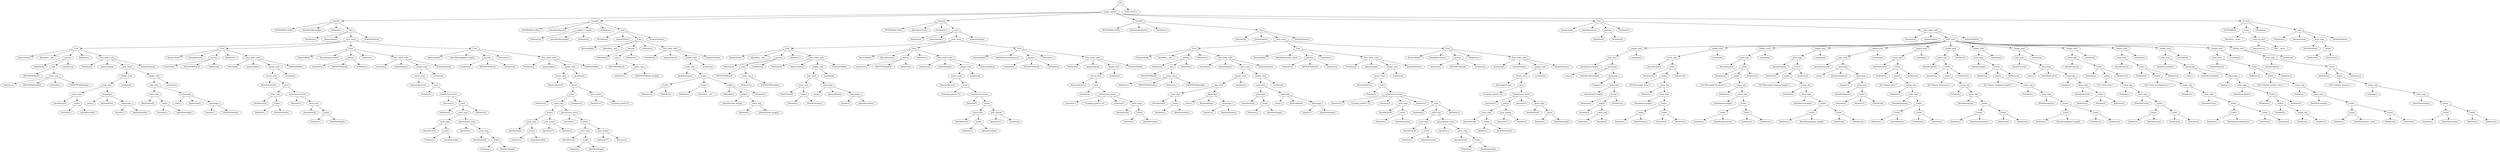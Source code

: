 digraph G {
  node [shape=ellipse, style=filled, fillcolor=white]
node_0 [label="file"]
node_1 [label="single_inputs"]
node_2 [label="classdef"]
node_3 [label="KEYWORD(CLASS)"]
node_2 -> node_3
node_4 [label="Identifier(Rectangle)"]
node_2 -> node_4
node_5 [label="Delimiter(:)"]
node_2 -> node_5
node_6 [label="suite"]
node_7 [label="Newline(nl)"]
node_6 -> node_7
node_8 [label="Indent(Indent)"]
node_6 -> node_8
node_9 [label="stmt_more"]
node_10 [label="Func"]
node_11 [label="Keyword(def)"]
node_10 -> node_11
node_12 [label="Identifier(__init__)"]
node_10 -> node_12
node_13 [label="params"]
node_14 [label="Delimiter(()"]
node_13 -> node_14
node_15 [label="args"]
node_16 [label="IDENTIFIER(self)"]
node_15 -> node_16
node_17 [label="comm_arg_a"]
node_18 [label="Delimiter(,)"]
node_17 -> node_18
node_19 [label="IDENTIFIER(width)"]
node_17 -> node_19
node_20 [label="Delimiter(,)"]
node_17 -> node_20
node_21 [label="IDENTIFIER(height)"]
node_17 -> node_21
node_15 -> node_17
node_13 -> node_15
node_22 [label="Delimiter())"]
node_13 -> node_22
node_10 -> node_13
node_23 [label="Delimiter(:)"]
node_10 -> node_23
node_24 [label="func_body_suite"]
node_25 [label="Newline(nl)"]
node_24 -> node_25
node_26 [label="Indent(Indent)"]
node_24 -> node_26
node_27 [label="stmt_more"]
node_28 [label="simple_stmt"]
node_29 [label="expr_stmt"]
node_30 [label="atom_expr"]
node_31 [label="Identifer(self)"]
node_30 -> node_31
node_32 [label="trailer"]
node_33 [label="Delimiter(.)"]
node_32 -> node_33
node_34 [label="Identifer(width)"]
node_32 -> node_34
node_30 -> node_32
node_29 -> node_30
node_35 [label="Annassign"]
node_36 [label="colon(:)"]
node_35 -> node_36
node_37 [label="Keyword(int)"]
node_35 -> node_37
node_38 [label="Annassign_a"]
node_39 [label="Equals(=)"]
node_38 -> node_39
node_40 [label="Identifer(width)"]
node_38 -> node_40
node_35 -> node_38
node_29 -> node_35
node_28 -> node_29
node_41 [label="newline(nl)"]
node_28 -> node_41
node_27 -> node_28
node_42 [label="simple_stmt"]
node_43 [label="expr_stmt"]
node_44 [label="atom_expr"]
node_45 [label="Identifer(self)"]
node_44 -> node_45
node_46 [label="trailer"]
node_47 [label="Delimiter(.)"]
node_46 -> node_47
node_48 [label="Identifer(height)"]
node_46 -> node_48
node_44 -> node_46
node_43 -> node_44
node_49 [label="Annassign"]
node_50 [label="colon(:)"]
node_49 -> node_50
node_51 [label="Keyword(int)"]
node_49 -> node_51
node_52 [label="Annassign_a"]
node_53 [label="Equals(=)"]
node_52 -> node_53
node_54 [label="Identifer(height)"]
node_52 -> node_54
node_49 -> node_52
node_43 -> node_49
node_42 -> node_43
node_55 [label="newline(nl)"]
node_42 -> node_55
node_27 -> node_42
node_24 -> node_27
node_56 [label="Dedent(Dedent)"]
node_24 -> node_56
node_10 -> node_24
node_9 -> node_10
node_57 [label="Func"]
node_58 [label="Keyword(def)"]
node_57 -> node_58
node_59 [label="Identifier(area)"]
node_57 -> node_59
node_60 [label="params"]
node_61 [label="Delimiter(()"]
node_60 -> node_61
node_62 [label="IDENTIFIER(self)"]
node_60 -> node_62
node_63 [label="Delimiter())"]
node_60 -> node_63
node_57 -> node_60
node_64 [label="Delimiter(:)"]
node_57 -> node_64
node_65 [label="func_body_suite"]
node_66 [label="Newline(nl)"]
node_65 -> node_66
node_67 [label="Indent(Indent)"]
node_65 -> node_67
node_68 [label="simple_stmt"]
node_69 [label="return_stmt"]
node_70 [label="Keyword(return)"]
node_69 -> node_70
node_71 [label="term"]
node_72 [label="atom_expr"]
node_73 [label="Identifer(self)"]
node_72 -> node_73
node_74 [label="trailer"]
node_75 [label="Delimiter(.)"]
node_74 -> node_75
node_76 [label="Identifer(width)"]
node_74 -> node_76
node_72 -> node_74
node_71 -> node_72
node_77 [label="timedivmod_factor"]
node_78 [label="Operator(*)"]
node_77 -> node_78
node_79 [label="atom_expr"]
node_80 [label="Identifer(self)"]
node_79 -> node_80
node_81 [label="trailer"]
node_82 [label="Delimiter(.)"]
node_81 -> node_82
node_83 [label="Identifer(height)"]
node_81 -> node_83
node_79 -> node_81
node_77 -> node_79
node_71 -> node_77
node_69 -> node_71
node_68 -> node_69
node_84 [label="newline(nl)"]
node_68 -> node_84
node_65 -> node_68
node_85 [label="Dedent(Dedent)"]
node_65 -> node_85
node_57 -> node_65
node_9 -> node_57
node_86 [label="Func"]
node_87 [label="Keyword(def)"]
node_86 -> node_87
node_88 [label="Identifier(perimeter)"]
node_86 -> node_88
node_89 [label="params"]
node_90 [label="Delimiter(()"]
node_89 -> node_90
node_91 [label="IDENTIFIER(self)"]
node_89 -> node_91
node_92 [label="Delimiter())"]
node_89 -> node_92
node_86 -> node_89
node_93 [label="Delimiter(:)"]
node_86 -> node_93
node_94 [label="func_body_suite"]
node_95 [label="Newline(nl)"]
node_94 -> node_95
node_96 [label="Indent(Indent)"]
node_94 -> node_96
node_97 [label="simple_stmt"]
node_98 [label="return_stmt"]
node_99 [label="Keyword(return)"]
node_98 -> node_99
node_100 [label="term"]
node_101 [label="Number(2)"]
node_100 -> node_101
node_102 [label="timedivmod_factor"]
node_103 [label="Operator(*)"]
node_102 -> node_103
node_104 [label="atom"]
node_105 [label="Delimiter(()"]
node_104 -> node_105
node_106 [label="arith_expr"]
node_107 [label="atom_expr"]
node_108 [label="Identifer(self)"]
node_107 -> node_108
node_109 [label="trailer"]
node_110 [label="Delimiter(.)"]
node_109 -> node_110
node_111 [label="Identifer(width)"]
node_109 -> node_111
node_107 -> node_109
node_106 -> node_107
node_112 [label="plusorminus_term"]
node_113 [label="Operator(+)"]
node_112 -> node_113
node_114 [label="atom_expr"]
node_115 [label="Identifer(self)"]
node_114 -> node_115
node_116 [label="trailer"]
node_117 [label="Delimiter(.)"]
node_116 -> node_117
node_118 [label="Identifer(height)"]
node_116 -> node_118
node_114 -> node_116
node_112 -> node_114
node_106 -> node_112
node_104 -> node_106
node_119 [label="Delimiter())"]
node_104 -> node_119
node_102 -> node_104
node_100 -> node_102
node_98 -> node_100
node_97 -> node_98
node_120 [label="newline(nl)"]
node_97 -> node_120
node_94 -> node_97
node_121 [label="Dedent(Dedent)"]
node_94 -> node_121
node_86 -> node_94
node_9 -> node_86
node_122 [label="Func"]
node_123 [label="Keyword(def)"]
node_122 -> node_123
node_124 [label="Identifier(diagonal_length)"]
node_122 -> node_124
node_125 [label="params"]
node_126 [label="Delimiter(()"]
node_125 -> node_126
node_127 [label="IDENTIFIER(self)"]
node_125 -> node_127
node_128 [label="Delimiter())"]
node_125 -> node_128
node_122 -> node_125
node_129 [label="Delimiter(:)"]
node_122 -> node_129
node_130 [label="func_body_suite"]
node_131 [label="Newline(nl)"]
node_130 -> node_131
node_132 [label="Indent(Indent)"]
node_130 -> node_132
node_133 [label="simple_stmt"]
node_134 [label="return_stmt"]
node_135 [label="Keyword(return)"]
node_134 -> node_135
node_136 [label="power"]
node_137 [label="atom"]
node_138 [label="Delimiter(()"]
node_137 -> node_138
node_139 [label="arith_expr"]
node_140 [label="power"]
node_141 [label="atom_expr"]
node_142 [label="Identifer(self)"]
node_141 -> node_142
node_143 [label="trailer"]
node_144 [label="Delimiter(.)"]
node_143 -> node_144
node_145 [label="Identifer(width)"]
node_143 -> node_145
node_141 -> node_143
node_140 -> node_141
node_146 [label="pow_maybe"]
node_147 [label="Operator(**)"]
node_146 -> node_147
node_148 [label="Number(2)"]
node_146 -> node_148
node_140 -> node_146
node_139 -> node_140
node_149 [label="plusorminus_term"]
node_150 [label="Operator(+)"]
node_149 -> node_150
node_151 [label="power"]
node_152 [label="atom_expr"]
node_153 [label="Identifer(self)"]
node_152 -> node_153
node_154 [label="trailer"]
node_155 [label="Delimiter(.)"]
node_154 -> node_155
node_156 [label="Identifer(height)"]
node_154 -> node_156
node_152 -> node_154
node_151 -> node_152
node_157 [label="pow_maybe"]
node_158 [label="Operator(**)"]
node_157 -> node_158
node_159 [label="Number(2)"]
node_157 -> node_159
node_151 -> node_157
node_149 -> node_151
node_139 -> node_149
node_137 -> node_139
node_160 [label="Delimiter())"]
node_137 -> node_160
node_136 -> node_137
node_161 [label="pow_maybe"]
node_162 [label="Operator(**)"]
node_161 -> node_162
node_163 [label="FLoating_point(0.5)"]
node_161 -> node_163
node_136 -> node_161
node_134 -> node_136
node_133 -> node_134
node_164 [label="newline(nl)"]
node_133 -> node_164
node_130 -> node_133
node_165 [label="Dedent(Dedent)"]
node_130 -> node_165
node_122 -> node_130
node_9 -> node_122
node_6 -> node_9
node_166 [label="Dedent(Dedent)"]
node_6 -> node_166
node_2 -> node_6
node_1 -> node_2
node_167 [label="classdef"]
node_168 [label="KEYWORD(CLASS)"]
node_167 -> node_168
node_169 [label="Identifier(Square)"]
node_167 -> node_169
node_170 [label="l_arglist_r_maybe"]
node_171 [label="Delimiter(()"]
node_170 -> node_171
node_172 [label="Identifer(Rectangle)"]
node_170 -> node_172
node_173 [label="Delimiter())"]
node_170 -> node_173
node_167 -> node_170
node_174 [label="Delimiter(:)"]
node_167 -> node_174
node_175 [label="suite"]
node_176 [label="Newline(nl)"]
node_175 -> node_176
node_177 [label="Indent(Indent)"]
node_175 -> node_177
node_178 [label="Func"]
node_179 [label="Keyword(def)"]
node_178 -> node_179
node_180 [label="Identifier(__init__)"]
node_178 -> node_180
node_181 [label="params"]
node_182 [label="Delimiter(()"]
node_181 -> node_182
node_183 [label="args"]
node_184 [label="IDENTIFIER(self)"]
node_183 -> node_184
node_185 [label="comm_arg_a"]
node_186 [label="Delimiter(,)"]
node_185 -> node_186
node_187 [label="IDENTIFIER(side_length)"]
node_185 -> node_187
node_183 -> node_185
node_181 -> node_183
node_188 [label="Delimiter())"]
node_181 -> node_188
node_178 -> node_181
node_189 [label="Delimiter(:)"]
node_178 -> node_189
node_190 [label="func_body_suite"]
node_191 [label="Newline(nl)"]
node_190 -> node_191
node_192 [label="Indent(Indent)"]
node_190 -> node_192
node_193 [label="simple_stmt"]
node_194 [label="atom_expr"]
node_195 [label="Identifer(super)"]
node_194 -> node_195
node_196 [label="trailer_"]
node_197 [label="trailer"]
node_198 [label="Delimiter(()"]
node_197 -> node_198
node_199 [label="Delimiter())"]
node_197 -> node_199
node_196 -> node_197
node_200 [label="trailer"]
node_201 [label="Delimiter(.)"]
node_200 -> node_201
node_202 [label="Identifer(__init__)"]
node_200 -> node_202
node_196 -> node_200
node_203 [label="trailer"]
node_204 [label="Delimiter(()"]
node_203 -> node_204
node_205 [label="arglist"]
node_206 [label="Identifer(side_length)"]
node_205 -> node_206
node_207 [label="comm_arg"]
node_208 [label="Delimiter(,)"]
node_207 -> node_208
node_209 [label="Identifer(side_length)"]
node_207 -> node_209
node_205 -> node_207
node_203 -> node_205
node_210 [label="Delimiter())"]
node_203 -> node_210
node_196 -> node_203
node_194 -> node_196
node_193 -> node_194
node_211 [label="newline(nl)"]
node_193 -> node_211
node_190 -> node_193
node_212 [label="Dedent(Dedent)"]
node_190 -> node_212
node_178 -> node_190
node_175 -> node_178
node_213 [label="Dedent(Dedent)"]
node_175 -> node_213
node_167 -> node_175
node_1 -> node_167
node_214 [label="classdef"]
node_215 [label="KEYWORD(CLASS)"]
node_214 -> node_215
node_216 [label="Identifier(Circle)"]
node_214 -> node_216
node_217 [label="Delimiter(:)"]
node_214 -> node_217
node_218 [label="suite"]
node_219 [label="Newline(nl)"]
node_218 -> node_219
node_220 [label="Indent(Indent)"]
node_218 -> node_220
node_221 [label="stmt_more"]
node_222 [label="Func"]
node_223 [label="Keyword(def)"]
node_222 -> node_223
node_224 [label="Identifier(__init__)"]
node_222 -> node_224
node_225 [label="params"]
node_226 [label="Delimiter(()"]
node_225 -> node_226
node_227 [label="args"]
node_228 [label="IDENTIFIER(self)"]
node_227 -> node_228
node_229 [label="comm_arg_a"]
node_230 [label="Delimiter(,)"]
node_229 -> node_230
node_231 [label="IDENTIFIER(radius)"]
node_229 -> node_231
node_227 -> node_229
node_225 -> node_227
node_232 [label="Delimiter())"]
node_225 -> node_232
node_222 -> node_225
node_233 [label="Delimiter(:)"]
node_222 -> node_233
node_234 [label="func_body_suite"]
node_235 [label="Newline(nl)"]
node_234 -> node_235
node_236 [label="Indent(Indent)"]
node_234 -> node_236
node_237 [label="simple_stmt"]
node_238 [label="expr_stmt"]
node_239 [label="atom_expr"]
node_240 [label="Identifer(self)"]
node_239 -> node_240
node_241 [label="trailer"]
node_242 [label="Delimiter(.)"]
node_241 -> node_242
node_243 [label="Identifer(radius)"]
node_241 -> node_243
node_239 -> node_241
node_238 -> node_239
node_244 [label="Annassign"]
node_245 [label="colon(:)"]
node_244 -> node_245
node_246 [label="Keyword(float)"]
node_244 -> node_246
node_247 [label="Annassign_a"]
node_248 [label="Equals(=)"]
node_247 -> node_248
node_249 [label="Identifer(radius)"]
node_247 -> node_249
node_244 -> node_247
node_238 -> node_244
node_237 -> node_238
node_250 [label="newline(nl)"]
node_237 -> node_250
node_234 -> node_237
node_251 [label="Dedent(Dedent)"]
node_234 -> node_251
node_222 -> node_234
node_221 -> node_222
node_252 [label="Func"]
node_253 [label="Keyword(def)"]
node_252 -> node_253
node_254 [label="Identifier(area)"]
node_252 -> node_254
node_255 [label="params"]
node_256 [label="Delimiter(()"]
node_255 -> node_256
node_257 [label="IDENTIFIER(self)"]
node_255 -> node_257
node_258 [label="Delimiter())"]
node_255 -> node_258
node_252 -> node_255
node_259 [label="Delimiter(:)"]
node_252 -> node_259
node_260 [label="func_body_suite"]
node_261 [label="Newline(nl)"]
node_260 -> node_261
node_262 [label="Indent(Indent)"]
node_260 -> node_262
node_263 [label="simple_stmt"]
node_264 [label="return_stmt"]
node_265 [label="Keyword(return)"]
node_264 -> node_265
node_266 [label="term"]
node_267 [label="FLoating_point(3.14)"]
node_266 -> node_267
node_268 [label="timedivmod_factor"]
node_269 [label="Operator(*)"]
node_268 -> node_269
node_270 [label="power"]
node_271 [label="atom_expr"]
node_272 [label="Identifer(self)"]
node_271 -> node_272
node_273 [label="trailer"]
node_274 [label="Delimiter(.)"]
node_273 -> node_274
node_275 [label="Identifer(radius)"]
node_273 -> node_275
node_271 -> node_273
node_270 -> node_271
node_276 [label="pow_maybe"]
node_277 [label="Operator(**)"]
node_276 -> node_277
node_278 [label="Number(2)"]
node_276 -> node_278
node_270 -> node_276
node_268 -> node_270
node_266 -> node_268
node_264 -> node_266
node_263 -> node_264
node_279 [label="newline(nl)"]
node_263 -> node_279
node_260 -> node_263
node_280 [label="Dedent(Dedent)"]
node_260 -> node_280
node_252 -> node_260
node_221 -> node_252
node_281 [label="Func"]
node_282 [label="Keyword(def)"]
node_281 -> node_282
node_283 [label="Identifier(circumference)"]
node_281 -> node_283
node_284 [label="params"]
node_285 [label="Delimiter(()"]
node_284 -> node_285
node_286 [label="IDENTIFIER(self)"]
node_284 -> node_286
node_287 [label="Delimiter())"]
node_284 -> node_287
node_281 -> node_284
node_288 [label="Delimiter(:)"]
node_281 -> node_288
node_289 [label="func_body_suite"]
node_290 [label="Newline(nl)"]
node_289 -> node_290
node_291 [label="Indent(Indent)"]
node_289 -> node_291
node_292 [label="simple_stmt"]
node_293 [label="return_stmt"]
node_294 [label="Keyword(return)"]
node_293 -> node_294
node_295 [label="term"]
node_296 [label="Number(2)"]
node_295 -> node_296
node_297 [label="timedivmod_factor"]
node_298 [label="Operator(*)"]
node_297 -> node_298
node_299 [label="FLoating_point(3.14)"]
node_297 -> node_299
node_300 [label="Operator(*)"]
node_297 -> node_300
node_301 [label="atom_expr"]
node_302 [label="Identifer(self)"]
node_301 -> node_302
node_303 [label="trailer"]
node_304 [label="Delimiter(.)"]
node_303 -> node_304
node_305 [label="Identifer(radius)"]
node_303 -> node_305
node_301 -> node_303
node_297 -> node_301
node_295 -> node_297
node_293 -> node_295
node_292 -> node_293
node_306 [label="newline(nl)"]
node_292 -> node_306
node_289 -> node_292
node_307 [label="Dedent(Dedent)"]
node_289 -> node_307
node_281 -> node_289
node_221 -> node_281
node_218 -> node_221
node_308 [label="Dedent(Dedent)"]
node_218 -> node_308
node_214 -> node_218
node_1 -> node_214
node_309 [label="classdef"]
node_310 [label="KEYWORD(CLASS)"]
node_309 -> node_310
node_311 [label="Identifier(Cylinder)"]
node_309 -> node_311
node_312 [label="Delimiter(:)"]
node_309 -> node_312
node_313 [label="suite"]
node_314 [label="Newline(nl)"]
node_313 -> node_314
node_315 [label="Indent(Indent)"]
node_313 -> node_315
node_316 [label="stmt_more"]
node_317 [label="Func"]
node_318 [label="Keyword(def)"]
node_317 -> node_318
node_319 [label="Identifier(__init__)"]
node_317 -> node_319
node_320 [label="params"]
node_321 [label="Delimiter(()"]
node_320 -> node_321
node_322 [label="args"]
node_323 [label="IDENTIFIER(self)"]
node_322 -> node_323
node_324 [label="comm_arg_a"]
node_325 [label="Delimiter(,)"]
node_324 -> node_325
node_326 [label="IDENTIFIER(radius)"]
node_324 -> node_326
node_327 [label="Delimiter(,)"]
node_324 -> node_327
node_328 [label="IDENTIFIER(height)"]
node_324 -> node_328
node_322 -> node_324
node_320 -> node_322
node_329 [label="Delimiter())"]
node_320 -> node_329
node_317 -> node_320
node_330 [label="Delimiter(:)"]
node_317 -> node_330
node_331 [label="func_body_suite"]
node_332 [label="Newline(nl)"]
node_331 -> node_332
node_333 [label="Indent(Indent)"]
node_331 -> node_333
node_334 [label="stmt_more"]
node_335 [label="simple_stmt"]
node_336 [label="expr_stmt"]
node_337 [label="atom_expr"]
node_338 [label="Identifer(self)"]
node_337 -> node_338
node_339 [label="trailer"]
node_340 [label="Delimiter(.)"]
node_339 -> node_340
node_341 [label="Identifer(radius)"]
node_339 -> node_341
node_337 -> node_339
node_336 -> node_337
node_342 [label="Annassign"]
node_343 [label="colon(:)"]
node_342 -> node_343
node_344 [label="Keyword(float)"]
node_342 -> node_344
node_345 [label="Annassign_a"]
node_346 [label="Equals(=)"]
node_345 -> node_346
node_347 [label="Identifer(radius)"]
node_345 -> node_347
node_342 -> node_345
node_336 -> node_342
node_335 -> node_336
node_348 [label="newline(nl)"]
node_335 -> node_348
node_334 -> node_335
node_349 [label="simple_stmt"]
node_350 [label="expr_stmt"]
node_351 [label="atom_expr"]
node_352 [label="Identifer(self)"]
node_351 -> node_352
node_353 [label="trailer"]
node_354 [label="Delimiter(.)"]
node_353 -> node_354
node_355 [label="Identifer(height)"]
node_353 -> node_355
node_351 -> node_353
node_350 -> node_351
node_356 [label="Annassign"]
node_357 [label="colon(:)"]
node_356 -> node_357
node_358 [label="Keyword(float)"]
node_356 -> node_358
node_359 [label="Annassign_a"]
node_360 [label="Equals(=)"]
node_359 -> node_360
node_361 [label="Identifer(height)"]
node_359 -> node_361
node_356 -> node_359
node_350 -> node_356
node_349 -> node_350
node_362 [label="newline(nl)"]
node_349 -> node_362
node_334 -> node_349
node_331 -> node_334
node_363 [label="Dedent(Dedent)"]
node_331 -> node_363
node_317 -> node_331
node_316 -> node_317
node_364 [label="Func"]
node_365 [label="Keyword(def)"]
node_364 -> node_365
node_366 [label="Identifier(surface_area)"]
node_364 -> node_366
node_367 [label="params"]
node_368 [label="Delimiter(()"]
node_367 -> node_368
node_369 [label="IDENTIFIER(self)"]
node_367 -> node_369
node_370 [label="Delimiter())"]
node_367 -> node_370
node_364 -> node_367
node_371 [label="Delimiter(:)"]
node_364 -> node_371
node_372 [label="func_body_suite"]
node_373 [label="Newline(nl)"]
node_372 -> node_373
node_374 [label="Indent(Indent)"]
node_372 -> node_374
node_375 [label="simple_stmt"]
node_376 [label="return_stmt"]
node_377 [label="Keyword(return)"]
node_376 -> node_377
node_378 [label="term"]
node_379 [label="Number(2)"]
node_378 -> node_379
node_380 [label="timedivmod_factor"]
node_381 [label="Operator(*)"]
node_380 -> node_381
node_382 [label="FLoating_point(3.14)"]
node_380 -> node_382
node_383 [label="Operator(*)"]
node_380 -> node_383
node_384 [label="atom_expr"]
node_385 [label="Identifer(self)"]
node_384 -> node_385
node_386 [label="trailer"]
node_387 [label="Delimiter(.)"]
node_386 -> node_387
node_388 [label="Identifer(radius)"]
node_386 -> node_388
node_384 -> node_386
node_380 -> node_384
node_389 [label="Operator(*)"]
node_380 -> node_389
node_390 [label="atom"]
node_391 [label="Delimiter(()"]
node_390 -> node_391
node_392 [label="arith_expr"]
node_393 [label="atom_expr"]
node_394 [label="Identifer(self)"]
node_393 -> node_394
node_395 [label="trailer"]
node_396 [label="Delimiter(.)"]
node_395 -> node_396
node_397 [label="Identifer(radius)"]
node_395 -> node_397
node_393 -> node_395
node_392 -> node_393
node_398 [label="plusorminus_term"]
node_399 [label="Operator(+)"]
node_398 -> node_399
node_400 [label="atom_expr"]
node_401 [label="Identifer(self)"]
node_400 -> node_401
node_402 [label="trailer"]
node_403 [label="Delimiter(.)"]
node_402 -> node_403
node_404 [label="Identifer(height)"]
node_402 -> node_404
node_400 -> node_402
node_398 -> node_400
node_392 -> node_398
node_390 -> node_392
node_405 [label="Delimiter())"]
node_390 -> node_405
node_380 -> node_390
node_378 -> node_380
node_376 -> node_378
node_375 -> node_376
node_406 [label="newline(nl)"]
node_375 -> node_406
node_372 -> node_375
node_407 [label="Dedent(Dedent)"]
node_372 -> node_407
node_364 -> node_372
node_316 -> node_364
node_408 [label="Func"]
node_409 [label="Keyword(def)"]
node_408 -> node_409
node_410 [label="Identifier(volume)"]
node_408 -> node_410
node_411 [label="params"]
node_412 [label="Delimiter(()"]
node_411 -> node_412
node_413 [label="IDENTIFIER(self)"]
node_411 -> node_413
node_414 [label="Delimiter())"]
node_411 -> node_414
node_408 -> node_411
node_415 [label="Delimiter(:)"]
node_408 -> node_415
node_416 [label="func_body_suite"]
node_417 [label="Newline(nl)"]
node_416 -> node_417
node_418 [label="Indent(Indent)"]
node_416 -> node_418
node_419 [label="simple_stmt"]
node_420 [label="return_stmt"]
node_421 [label="Keyword(return)"]
node_420 -> node_421
node_422 [label="term"]
node_423 [label="FLoating_point(3.14)"]
node_422 -> node_423
node_424 [label="timedivmod_factor"]
node_425 [label="Operator(*)"]
node_424 -> node_425
node_426 [label="power"]
node_427 [label="atom_expr"]
node_428 [label="Identifer(self)"]
node_427 -> node_428
node_429 [label="trailer"]
node_430 [label="Delimiter(.)"]
node_429 -> node_430
node_431 [label="Identifer(radius)"]
node_429 -> node_431
node_427 -> node_429
node_426 -> node_427
node_432 [label="pow_maybe"]
node_433 [label="Operator(**)"]
node_432 -> node_433
node_434 [label="Number(2)"]
node_432 -> node_434
node_426 -> node_432
node_424 -> node_426
node_435 [label="Operator(*)"]
node_424 -> node_435
node_436 [label="atom_expr"]
node_437 [label="Identifer(self)"]
node_436 -> node_437
node_438 [label="trailer"]
node_439 [label="Delimiter(.)"]
node_438 -> node_439
node_440 [label="Identifer(height)"]
node_438 -> node_440
node_436 -> node_438
node_424 -> node_436
node_422 -> node_424
node_420 -> node_422
node_419 -> node_420
node_441 [label="newline(nl)"]
node_419 -> node_441
node_416 -> node_419
node_442 [label="Dedent(Dedent)"]
node_416 -> node_442
node_408 -> node_416
node_316 -> node_408
node_313 -> node_316
node_443 [label="Dedent(Dedent)"]
node_313 -> node_443
node_309 -> node_313
node_1 -> node_309
node_444 [label="Func"]
node_445 [label="Keyword(def)"]
node_444 -> node_445
node_446 [label="Identifier(main)"]
node_444 -> node_446
node_447 [label="params"]
node_448 [label="Delimiter(()"]
node_447 -> node_448
node_449 [label="Delimiter())"]
node_447 -> node_449
node_444 -> node_447
node_450 [label="Delimiter(:)"]
node_444 -> node_450
node_451 [label="func_body_suite"]
node_452 [label="Newline(nl)"]
node_451 -> node_452
node_453 [label="Indent(Indent)"]
node_451 -> node_453
node_454 [label="stmt_more"]
node_455 [label="simple_stmt"]
node_456 [label="expr_stmt"]
node_457 [label="Identifer(rectangle)"]
node_456 -> node_457
node_458 [label="Annassign"]
node_459 [label="colon(:)"]
node_458 -> node_459
node_460 [label="Identifier(Rectangle)"]
node_458 -> node_460
node_461 [label="Annassign_a"]
node_462 [label="Equals(=)"]
node_461 -> node_462
node_463 [label="atom_expr"]
node_464 [label="Identifer(Rectangle)"]
node_463 -> node_464
node_465 [label="trailer"]
node_466 [label="Delimiter(()"]
node_465 -> node_466
node_467 [label="arglist"]
node_468 [label="Number(5)"]
node_467 -> node_468
node_469 [label="comm_arg"]
node_470 [label="Delimiter(,)"]
node_469 -> node_470
node_471 [label="Number(4)"]
node_469 -> node_471
node_467 -> node_469
node_465 -> node_467
node_472 [label="Delimiter())"]
node_465 -> node_472
node_463 -> node_465
node_461 -> node_463
node_458 -> node_461
node_456 -> node_458
node_455 -> node_456
node_473 [label="newline(nl)"]
node_455 -> node_473
node_454 -> node_455
node_474 [label="simple_stmt"]
node_475 [label="atom_expr"]
node_476 [label="Identifer(print)"]
node_475 -> node_476
node_477 [label="trailer"]
node_478 [label="Delimiter(()"]
node_477 -> node_478
node_479 [label="arglist"]
node_480 [label="Str(\"Rectangle Area:\")"]
node_479 -> node_480
node_481 [label="comm_arg"]
node_482 [label="Delimiter(,)"]
node_481 -> node_482
node_483 [label="atom_expr"]
node_484 [label="Identifer(rectangle)"]
node_483 -> node_484
node_485 [label="trailer_"]
node_486 [label="trailer"]
node_487 [label="Delimiter(.)"]
node_486 -> node_487
node_488 [label="Identifer(area)"]
node_486 -> node_488
node_485 -> node_486
node_489 [label="trailer"]
node_490 [label="Delimiter(()"]
node_489 -> node_490
node_491 [label="Delimiter())"]
node_489 -> node_491
node_485 -> node_489
node_483 -> node_485
node_481 -> node_483
node_479 -> node_481
node_477 -> node_479
node_492 [label="Delimiter())"]
node_477 -> node_492
node_475 -> node_477
node_474 -> node_475
node_493 [label="newline(nl)"]
node_474 -> node_493
node_454 -> node_474
node_494 [label="simple_stmt"]
node_495 [label="atom_expr"]
node_496 [label="Identifer(print)"]
node_495 -> node_496
node_497 [label="trailer"]
node_498 [label="Delimiter(()"]
node_497 -> node_498
node_499 [label="arglist"]
node_500 [label="Str(\"Rectangle Perimeter:\")"]
node_499 -> node_500
node_501 [label="comm_arg"]
node_502 [label="Delimiter(,)"]
node_501 -> node_502
node_503 [label="atom_expr"]
node_504 [label="Identifer(rectangle)"]
node_503 -> node_504
node_505 [label="trailer_"]
node_506 [label="trailer"]
node_507 [label="Delimiter(.)"]
node_506 -> node_507
node_508 [label="Identifer(perimeter)"]
node_506 -> node_508
node_505 -> node_506
node_509 [label="trailer"]
node_510 [label="Delimiter(()"]
node_509 -> node_510
node_511 [label="Delimiter())"]
node_509 -> node_511
node_505 -> node_509
node_503 -> node_505
node_501 -> node_503
node_499 -> node_501
node_497 -> node_499
node_512 [label="Delimiter())"]
node_497 -> node_512
node_495 -> node_497
node_494 -> node_495
node_513 [label="newline(nl)"]
node_494 -> node_513
node_454 -> node_494
node_514 [label="simple_stmt"]
node_515 [label="atom_expr"]
node_516 [label="Identifer(print)"]
node_515 -> node_516
node_517 [label="trailer"]
node_518 [label="Delimiter(()"]
node_517 -> node_518
node_519 [label="arglist"]
node_520 [label="Str(\"Rectangle Diagonal Length:\")"]
node_519 -> node_520
node_521 [label="comm_arg"]
node_522 [label="Delimiter(,)"]
node_521 -> node_522
node_523 [label="atom_expr"]
node_524 [label="Identifer(rectangle)"]
node_523 -> node_524
node_525 [label="trailer_"]
node_526 [label="trailer"]
node_527 [label="Delimiter(.)"]
node_526 -> node_527
node_528 [label="Identifer(diagonal_length)"]
node_526 -> node_528
node_525 -> node_526
node_529 [label="trailer"]
node_530 [label="Delimiter(()"]
node_529 -> node_530
node_531 [label="Delimiter())"]
node_529 -> node_531
node_525 -> node_529
node_523 -> node_525
node_521 -> node_523
node_519 -> node_521
node_517 -> node_519
node_532 [label="Delimiter())"]
node_517 -> node_532
node_515 -> node_517
node_514 -> node_515
node_533 [label="newline(nl)"]
node_514 -> node_533
node_454 -> node_514
node_534 [label="simple_stmt"]
node_535 [label="expr_stmt"]
node_536 [label="Identifer(square)"]
node_535 -> node_536
node_537 [label="Annassign"]
node_538 [label="colon(:)"]
node_537 -> node_538
node_539 [label="Identifier(Square)"]
node_537 -> node_539
node_540 [label="Annassign_a"]
node_541 [label="Equals(=)"]
node_540 -> node_541
node_542 [label="atom_expr"]
node_543 [label="Identifer(Square)"]
node_542 -> node_543
node_544 [label="trailer"]
node_545 [label="Delimiter(()"]
node_544 -> node_545
node_546 [label="Number(5)"]
node_544 -> node_546
node_547 [label="Delimiter())"]
node_544 -> node_547
node_542 -> node_544
node_540 -> node_542
node_537 -> node_540
node_535 -> node_537
node_534 -> node_535
node_548 [label="newline(nl)"]
node_534 -> node_548
node_454 -> node_534
node_549 [label="simple_stmt"]
node_550 [label="atom_expr"]
node_551 [label="Identifer(print)"]
node_550 -> node_551
node_552 [label="trailer"]
node_553 [label="Delimiter(()"]
node_552 -> node_553
node_554 [label="arglist"]
node_555 [label="Str(\"Square Area:\")"]
node_554 -> node_555
node_556 [label="comm_arg"]
node_557 [label="Delimiter(,)"]
node_556 -> node_557
node_558 [label="atom_expr"]
node_559 [label="Identifer(square)"]
node_558 -> node_559
node_560 [label="trailer_"]
node_561 [label="trailer"]
node_562 [label="Delimiter(.)"]
node_561 -> node_562
node_563 [label="Identifer(area)"]
node_561 -> node_563
node_560 -> node_561
node_564 [label="trailer"]
node_565 [label="Delimiter(()"]
node_564 -> node_565
node_566 [label="Delimiter())"]
node_564 -> node_566
node_560 -> node_564
node_558 -> node_560
node_556 -> node_558
node_554 -> node_556
node_552 -> node_554
node_567 [label="Delimiter())"]
node_552 -> node_567
node_550 -> node_552
node_549 -> node_550
node_568 [label="newline(nl)"]
node_549 -> node_568
node_454 -> node_549
node_569 [label="simple_stmt"]
node_570 [label="atom_expr"]
node_571 [label="Identifer(print)"]
node_570 -> node_571
node_572 [label="trailer"]
node_573 [label="Delimiter(()"]
node_572 -> node_573
node_574 [label="arglist"]
node_575 [label="Str(\"Square Perimeter:\")"]
node_574 -> node_575
node_576 [label="comm_arg"]
node_577 [label="Delimiter(,)"]
node_576 -> node_577
node_578 [label="atom_expr"]
node_579 [label="Identifer(square)"]
node_578 -> node_579
node_580 [label="trailer_"]
node_581 [label="trailer"]
node_582 [label="Delimiter(.)"]
node_581 -> node_582
node_583 [label="Identifer(perimeter)"]
node_581 -> node_583
node_580 -> node_581
node_584 [label="trailer"]
node_585 [label="Delimiter(()"]
node_584 -> node_585
node_586 [label="Delimiter())"]
node_584 -> node_586
node_580 -> node_584
node_578 -> node_580
node_576 -> node_578
node_574 -> node_576
node_572 -> node_574
node_587 [label="Delimiter())"]
node_572 -> node_587
node_570 -> node_572
node_569 -> node_570
node_588 [label="newline(nl)"]
node_569 -> node_588
node_454 -> node_569
node_589 [label="simple_stmt"]
node_590 [label="atom_expr"]
node_591 [label="Identifer(print)"]
node_590 -> node_591
node_592 [label="trailer"]
node_593 [label="Delimiter(()"]
node_592 -> node_593
node_594 [label="arglist"]
node_595 [label="Str(\"Square Diagonal Length:\")"]
node_594 -> node_595
node_596 [label="comm_arg"]
node_597 [label="Delimiter(,)"]
node_596 -> node_597
node_598 [label="atom_expr"]
node_599 [label="Identifer(square)"]
node_598 -> node_599
node_600 [label="trailer_"]
node_601 [label="trailer"]
node_602 [label="Delimiter(.)"]
node_601 -> node_602
node_603 [label="Identifer(diagonal_length)"]
node_601 -> node_603
node_600 -> node_601
node_604 [label="trailer"]
node_605 [label="Delimiter(()"]
node_604 -> node_605
node_606 [label="Delimiter())"]
node_604 -> node_606
node_600 -> node_604
node_598 -> node_600
node_596 -> node_598
node_594 -> node_596
node_592 -> node_594
node_607 [label="Delimiter())"]
node_592 -> node_607
node_590 -> node_592
node_589 -> node_590
node_608 [label="newline(nl)"]
node_589 -> node_608
node_454 -> node_589
node_609 [label="simple_stmt"]
node_610 [label="expr_stmt"]
node_611 [label="Identifer(circle)"]
node_610 -> node_611
node_612 [label="Annassign"]
node_613 [label="colon(:)"]
node_612 -> node_613
node_614 [label="Identifier(Circle)"]
node_612 -> node_614
node_615 [label="Annassign_a"]
node_616 [label="Equals(=)"]
node_615 -> node_616
node_617 [label="atom_expr"]
node_618 [label="Identifer(Circle)"]
node_617 -> node_618
node_619 [label="trailer"]
node_620 [label="Delimiter(()"]
node_619 -> node_620
node_621 [label="Number(3)"]
node_619 -> node_621
node_622 [label="Delimiter())"]
node_619 -> node_622
node_617 -> node_619
node_615 -> node_617
node_612 -> node_615
node_610 -> node_612
node_609 -> node_610
node_623 [label="newline(nl)"]
node_609 -> node_623
node_454 -> node_609
node_624 [label="simple_stmt"]
node_625 [label="atom_expr"]
node_626 [label="Identifer(print)"]
node_625 -> node_626
node_627 [label="trailer"]
node_628 [label="Delimiter(()"]
node_627 -> node_628
node_629 [label="arglist"]
node_630 [label="Str(\"Circle Area:\")"]
node_629 -> node_630
node_631 [label="comm_arg"]
node_632 [label="Delimiter(,)"]
node_631 -> node_632
node_633 [label="atom_expr"]
node_634 [label="Identifer(circle)"]
node_633 -> node_634
node_635 [label="trailer_"]
node_636 [label="trailer"]
node_637 [label="Delimiter(.)"]
node_636 -> node_637
node_638 [label="Identifer(area)"]
node_636 -> node_638
node_635 -> node_636
node_639 [label="trailer"]
node_640 [label="Delimiter(()"]
node_639 -> node_640
node_641 [label="Delimiter())"]
node_639 -> node_641
node_635 -> node_639
node_633 -> node_635
node_631 -> node_633
node_629 -> node_631
node_627 -> node_629
node_642 [label="Delimiter())"]
node_627 -> node_642
node_625 -> node_627
node_624 -> node_625
node_643 [label="newline(nl)"]
node_624 -> node_643
node_454 -> node_624
node_644 [label="simple_stmt"]
node_645 [label="atom_expr"]
node_646 [label="Identifer(print)"]
node_645 -> node_646
node_647 [label="trailer"]
node_648 [label="Delimiter(()"]
node_647 -> node_648
node_649 [label="arglist"]
node_650 [label="Str(\"Circle Circumference:\")"]
node_649 -> node_650
node_651 [label="comm_arg"]
node_652 [label="Delimiter(,)"]
node_651 -> node_652
node_653 [label="atom_expr"]
node_654 [label="Identifer(circle)"]
node_653 -> node_654
node_655 [label="trailer_"]
node_656 [label="trailer"]
node_657 [label="Delimiter(.)"]
node_656 -> node_657
node_658 [label="Identifer(circumference)"]
node_656 -> node_658
node_655 -> node_656
node_659 [label="trailer"]
node_660 [label="Delimiter(()"]
node_659 -> node_660
node_661 [label="Delimiter())"]
node_659 -> node_661
node_655 -> node_659
node_653 -> node_655
node_651 -> node_653
node_649 -> node_651
node_647 -> node_649
node_662 [label="Delimiter())"]
node_647 -> node_662
node_645 -> node_647
node_644 -> node_645
node_663 [label="newline(nl)"]
node_644 -> node_663
node_454 -> node_644
node_664 [label="simple_stmt"]
node_665 [label="expr_stmt"]
node_666 [label="Identifer(cylinder)"]
node_665 -> node_666
node_667 [label="Annassign"]
node_668 [label="colon(:)"]
node_667 -> node_668
node_669 [label="Identifier(Cylinder)"]
node_667 -> node_669
node_670 [label="Annassign_a"]
node_671 [label="Equals(=)"]
node_670 -> node_671
node_672 [label="atom_expr"]
node_673 [label="Identifer(Cylinder)"]
node_672 -> node_673
node_674 [label="trailer"]
node_675 [label="Delimiter(()"]
node_674 -> node_675
node_676 [label="arglist"]
node_677 [label="Number(3)"]
node_676 -> node_677
node_678 [label="comm_arg"]
node_679 [label="Delimiter(,)"]
node_678 -> node_679
node_680 [label="Number(5)"]
node_678 -> node_680
node_676 -> node_678
node_674 -> node_676
node_681 [label="Delimiter())"]
node_674 -> node_681
node_672 -> node_674
node_670 -> node_672
node_667 -> node_670
node_665 -> node_667
node_664 -> node_665
node_682 [label="newline(nl)"]
node_664 -> node_682
node_454 -> node_664
node_683 [label="simple_stmt"]
node_684 [label="atom_expr"]
node_685 [label="Identifer(print)"]
node_684 -> node_685
node_686 [label="trailer"]
node_687 [label="Delimiter(()"]
node_686 -> node_687
node_688 [label="arglist"]
node_689 [label="Str(\"Cylinder Surface Area:\")"]
node_688 -> node_689
node_690 [label="comm_arg"]
node_691 [label="Delimiter(,)"]
node_690 -> node_691
node_692 [label="atom_expr"]
node_693 [label="Identifer(cylinder)"]
node_692 -> node_693
node_694 [label="trailer_"]
node_695 [label="trailer"]
node_696 [label="Delimiter(.)"]
node_695 -> node_696
node_697 [label="Identifer(surface_area)"]
node_695 -> node_697
node_694 -> node_695
node_698 [label="trailer"]
node_699 [label="Delimiter(()"]
node_698 -> node_699
node_700 [label="Delimiter())"]
node_698 -> node_700
node_694 -> node_698
node_692 -> node_694
node_690 -> node_692
node_688 -> node_690
node_686 -> node_688
node_701 [label="Delimiter())"]
node_686 -> node_701
node_684 -> node_686
node_683 -> node_684
node_702 [label="newline(nl)"]
node_683 -> node_702
node_454 -> node_683
node_703 [label="simple_stmt"]
node_704 [label="atom_expr"]
node_705 [label="Identifer(print)"]
node_704 -> node_705
node_706 [label="trailer"]
node_707 [label="Delimiter(()"]
node_706 -> node_707
node_708 [label="arglist"]
node_709 [label="Str(\"Cylinder Volume:\")"]
node_708 -> node_709
node_710 [label="comm_arg"]
node_711 [label="Delimiter(,)"]
node_710 -> node_711
node_712 [label="atom_expr"]
node_713 [label="Identifer(cylinder)"]
node_712 -> node_713
node_714 [label="trailer_"]
node_715 [label="trailer"]
node_716 [label="Delimiter(.)"]
node_715 -> node_716
node_717 [label="Identifer(volume)"]
node_715 -> node_717
node_714 -> node_715
node_718 [label="trailer"]
node_719 [label="Delimiter(()"]
node_718 -> node_719
node_720 [label="Delimiter())"]
node_718 -> node_720
node_714 -> node_718
node_712 -> node_714
node_710 -> node_712
node_708 -> node_710
node_706 -> node_708
node_721 [label="Delimiter())"]
node_706 -> node_721
node_704 -> node_706
node_703 -> node_704
node_722 [label="newline(nl)"]
node_703 -> node_722
node_454 -> node_703
node_451 -> node_454
node_723 [label="Dedent(Dedent)"]
node_451 -> node_723
node_444 -> node_451
node_1 -> node_444
node_724 [label="If_stmt"]
node_725 [label="KEYWORD(if)"]
node_724 -> node_725
node_726 [label="comp"]
node_727 [label="Identifer(__name__)"]
node_726 -> node_727
node_728 [label="comp_op_expr"]
node_729 [label="Operator(==)"]
node_728 -> node_729
node_730 [label="Str(\"__main__\")"]
node_728 -> node_730
node_726 -> node_728
node_724 -> node_726
node_731 [label="Delimiter(:)"]
node_724 -> node_731
node_732 [label="suite"]
node_733 [label="Newline(nl)"]
node_732 -> node_733
node_734 [label="Indent(Indent)"]
node_732 -> node_734
node_735 [label="atom_expr"]
node_736 [label="Identifer(main)"]
node_735 -> node_736
node_737 [label="trailer"]
node_738 [label="Delimiter(()"]
node_737 -> node_738
node_739 [label="Delimiter())"]
node_737 -> node_739
node_735 -> node_737
node_732 -> node_735
node_740 [label="Dedent(Dedent)"]
node_732 -> node_740
node_724 -> node_732
node_1 -> node_724
node_0 -> node_1
node_741 [label="EOF(<EOF>)"]
node_0 -> node_741
}
